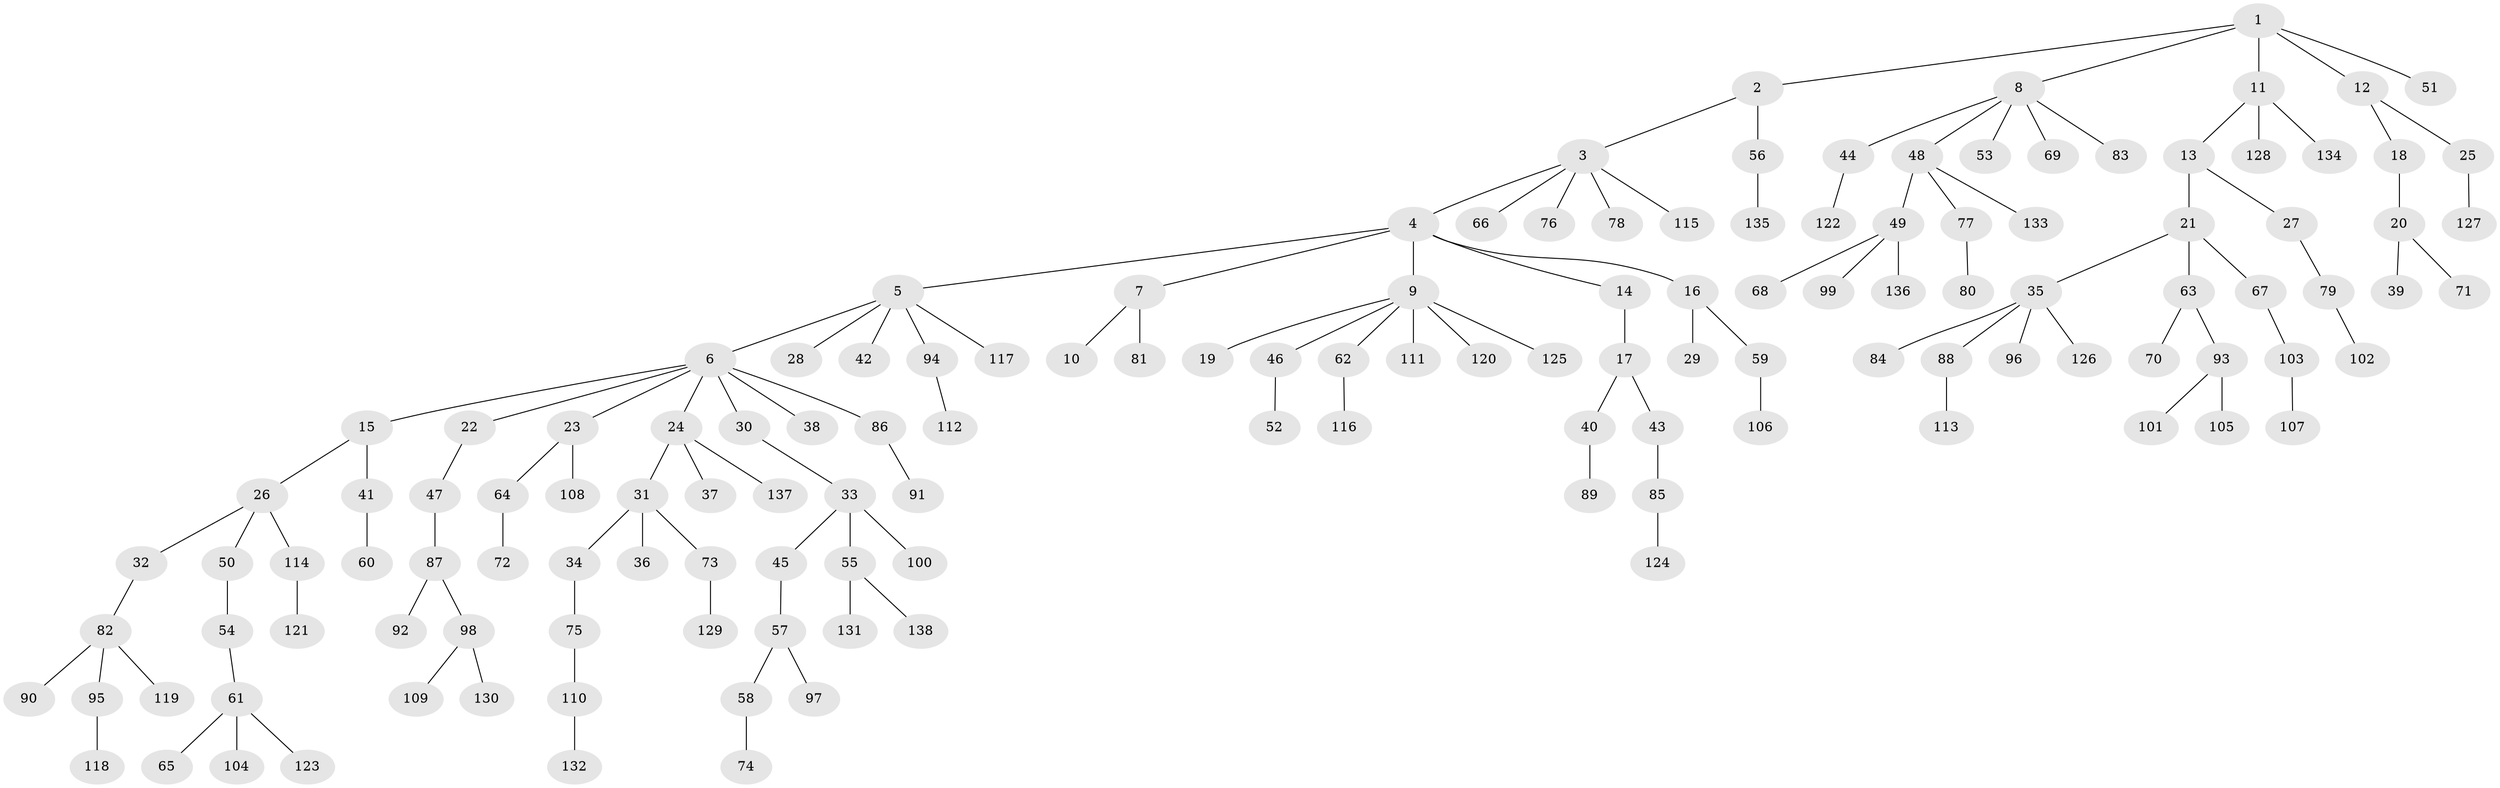// coarse degree distribution, {4: 0.061855670103092786, 3: 0.13402061855670103, 5: 0.030927835051546393, 6: 0.020618556701030927, 7: 0.010309278350515464, 2: 0.23711340206185566, 1: 0.5051546391752577}
// Generated by graph-tools (version 1.1) at 2025/51/03/04/25 22:51:24]
// undirected, 138 vertices, 137 edges
graph export_dot {
  node [color=gray90,style=filled];
  1;
  2;
  3;
  4;
  5;
  6;
  7;
  8;
  9;
  10;
  11;
  12;
  13;
  14;
  15;
  16;
  17;
  18;
  19;
  20;
  21;
  22;
  23;
  24;
  25;
  26;
  27;
  28;
  29;
  30;
  31;
  32;
  33;
  34;
  35;
  36;
  37;
  38;
  39;
  40;
  41;
  42;
  43;
  44;
  45;
  46;
  47;
  48;
  49;
  50;
  51;
  52;
  53;
  54;
  55;
  56;
  57;
  58;
  59;
  60;
  61;
  62;
  63;
  64;
  65;
  66;
  67;
  68;
  69;
  70;
  71;
  72;
  73;
  74;
  75;
  76;
  77;
  78;
  79;
  80;
  81;
  82;
  83;
  84;
  85;
  86;
  87;
  88;
  89;
  90;
  91;
  92;
  93;
  94;
  95;
  96;
  97;
  98;
  99;
  100;
  101;
  102;
  103;
  104;
  105;
  106;
  107;
  108;
  109;
  110;
  111;
  112;
  113;
  114;
  115;
  116;
  117;
  118;
  119;
  120;
  121;
  122;
  123;
  124;
  125;
  126;
  127;
  128;
  129;
  130;
  131;
  132;
  133;
  134;
  135;
  136;
  137;
  138;
  1 -- 2;
  1 -- 8;
  1 -- 11;
  1 -- 12;
  1 -- 51;
  2 -- 3;
  2 -- 56;
  3 -- 4;
  3 -- 66;
  3 -- 76;
  3 -- 78;
  3 -- 115;
  4 -- 5;
  4 -- 7;
  4 -- 9;
  4 -- 14;
  4 -- 16;
  5 -- 6;
  5 -- 28;
  5 -- 42;
  5 -- 94;
  5 -- 117;
  6 -- 15;
  6 -- 22;
  6 -- 23;
  6 -- 24;
  6 -- 30;
  6 -- 38;
  6 -- 86;
  7 -- 10;
  7 -- 81;
  8 -- 44;
  8 -- 48;
  8 -- 53;
  8 -- 69;
  8 -- 83;
  9 -- 19;
  9 -- 46;
  9 -- 62;
  9 -- 111;
  9 -- 120;
  9 -- 125;
  11 -- 13;
  11 -- 128;
  11 -- 134;
  12 -- 18;
  12 -- 25;
  13 -- 21;
  13 -- 27;
  14 -- 17;
  15 -- 26;
  15 -- 41;
  16 -- 29;
  16 -- 59;
  17 -- 40;
  17 -- 43;
  18 -- 20;
  20 -- 39;
  20 -- 71;
  21 -- 35;
  21 -- 63;
  21 -- 67;
  22 -- 47;
  23 -- 64;
  23 -- 108;
  24 -- 31;
  24 -- 37;
  24 -- 137;
  25 -- 127;
  26 -- 32;
  26 -- 50;
  26 -- 114;
  27 -- 79;
  30 -- 33;
  31 -- 34;
  31 -- 36;
  31 -- 73;
  32 -- 82;
  33 -- 45;
  33 -- 55;
  33 -- 100;
  34 -- 75;
  35 -- 84;
  35 -- 88;
  35 -- 96;
  35 -- 126;
  40 -- 89;
  41 -- 60;
  43 -- 85;
  44 -- 122;
  45 -- 57;
  46 -- 52;
  47 -- 87;
  48 -- 49;
  48 -- 77;
  48 -- 133;
  49 -- 68;
  49 -- 99;
  49 -- 136;
  50 -- 54;
  54 -- 61;
  55 -- 131;
  55 -- 138;
  56 -- 135;
  57 -- 58;
  57 -- 97;
  58 -- 74;
  59 -- 106;
  61 -- 65;
  61 -- 104;
  61 -- 123;
  62 -- 116;
  63 -- 70;
  63 -- 93;
  64 -- 72;
  67 -- 103;
  73 -- 129;
  75 -- 110;
  77 -- 80;
  79 -- 102;
  82 -- 90;
  82 -- 95;
  82 -- 119;
  85 -- 124;
  86 -- 91;
  87 -- 92;
  87 -- 98;
  88 -- 113;
  93 -- 101;
  93 -- 105;
  94 -- 112;
  95 -- 118;
  98 -- 109;
  98 -- 130;
  103 -- 107;
  110 -- 132;
  114 -- 121;
}
